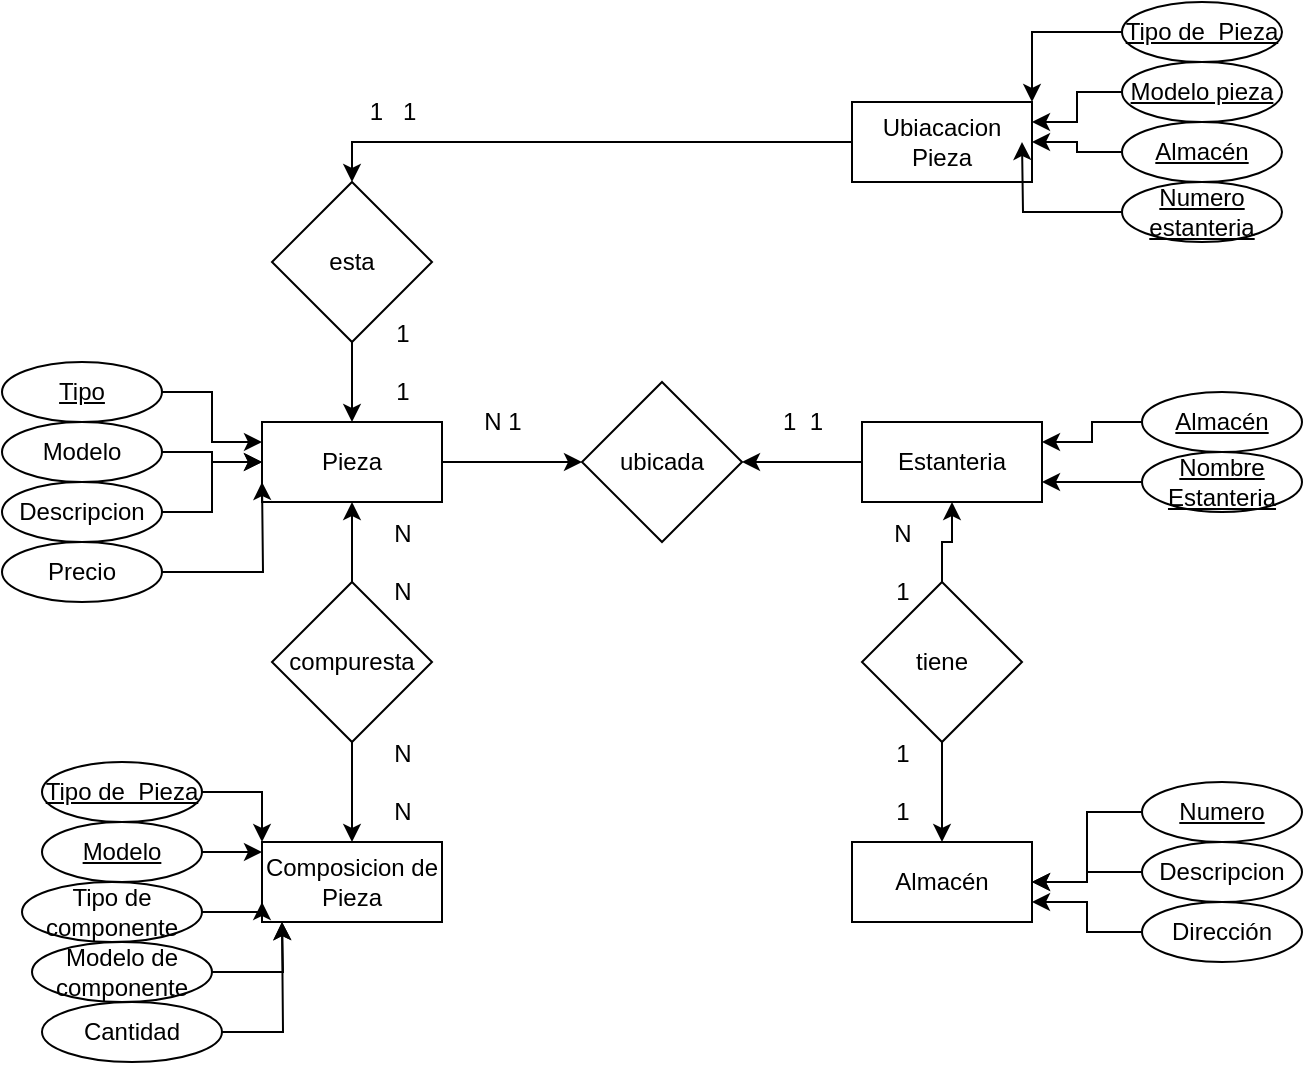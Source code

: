 <mxfile version="22.0.4" type="github">
  <diagram id="R2lEEEUBdFMjLlhIrx00" name="Page-1">
    <mxGraphModel dx="989" dy="626" grid="1" gridSize="10" guides="1" tooltips="1" connect="1" arrows="1" fold="1" page="1" pageScale="1" pageWidth="850" pageHeight="1100" math="0" shadow="0" extFonts="Permanent Marker^https://fonts.googleapis.com/css?family=Permanent+Marker">
      <root>
        <mxCell id="0" />
        <mxCell id="1" parent="0" />
        <mxCell id="xh8fS8dfF-U0uLq5ZPP6-56" style="edgeStyle=orthogonalEdgeStyle;rounded=0;orthogonalLoop=1;jettySize=auto;html=1;exitX=1;exitY=0.5;exitDx=0;exitDy=0;entryX=0;entryY=0.5;entryDx=0;entryDy=0;" parent="1" source="xh8fS8dfF-U0uLq5ZPP6-1" target="xh8fS8dfF-U0uLq5ZPP6-11" edge="1">
          <mxGeometry relative="1" as="geometry" />
        </mxCell>
        <mxCell id="xh8fS8dfF-U0uLq5ZPP6-1" value="Pieza" style="rounded=0;whiteSpace=wrap;html=1;" parent="1" vertex="1">
          <mxGeometry x="250" y="240" width="90" height="40" as="geometry" />
        </mxCell>
        <mxCell id="xh8fS8dfF-U0uLq5ZPP6-2" value="Composicion de Pieza" style="rounded=0;whiteSpace=wrap;html=1;" parent="1" vertex="1">
          <mxGeometry x="250" y="450" width="90" height="40" as="geometry" />
        </mxCell>
        <mxCell id="xh8fS8dfF-U0uLq5ZPP6-6" value="Almacén" style="rounded=0;whiteSpace=wrap;html=1;" parent="1" vertex="1">
          <mxGeometry x="545" y="450" width="90" height="40" as="geometry" />
        </mxCell>
        <mxCell id="xh8fS8dfF-U0uLq5ZPP6-57" style="edgeStyle=orthogonalEdgeStyle;rounded=0;orthogonalLoop=1;jettySize=auto;html=1;exitX=0;exitY=0.5;exitDx=0;exitDy=0;entryX=1;entryY=0.5;entryDx=0;entryDy=0;" parent="1" source="xh8fS8dfF-U0uLq5ZPP6-7" target="xh8fS8dfF-U0uLq5ZPP6-11" edge="1">
          <mxGeometry relative="1" as="geometry" />
        </mxCell>
        <mxCell id="xh8fS8dfF-U0uLq5ZPP6-7" value="Estanteria" style="rounded=0;whiteSpace=wrap;html=1;" parent="1" vertex="1">
          <mxGeometry x="550" y="240" width="90" height="40" as="geometry" />
        </mxCell>
        <mxCell id="xh8fS8dfF-U0uLq5ZPP6-66" style="edgeStyle=orthogonalEdgeStyle;rounded=0;orthogonalLoop=1;jettySize=auto;html=1;exitX=0;exitY=0.5;exitDx=0;exitDy=0;entryX=0.5;entryY=0;entryDx=0;entryDy=0;" parent="1" source="xh8fS8dfF-U0uLq5ZPP6-9" target="xh8fS8dfF-U0uLq5ZPP6-64" edge="1">
          <mxGeometry relative="1" as="geometry" />
        </mxCell>
        <mxCell id="xh8fS8dfF-U0uLq5ZPP6-9" value="Ubiacacion Pieza" style="rounded=0;whiteSpace=wrap;html=1;" parent="1" vertex="1">
          <mxGeometry x="545" y="80" width="90" height="40" as="geometry" />
        </mxCell>
        <mxCell id="xh8fS8dfF-U0uLq5ZPP6-59" style="edgeStyle=orthogonalEdgeStyle;rounded=0;orthogonalLoop=1;jettySize=auto;html=1;exitX=0.5;exitY=0;exitDx=0;exitDy=0;entryX=0.5;entryY=1;entryDx=0;entryDy=0;" parent="1" source="xh8fS8dfF-U0uLq5ZPP6-10" target="xh8fS8dfF-U0uLq5ZPP6-1" edge="1">
          <mxGeometry relative="1" as="geometry" />
        </mxCell>
        <mxCell id="xh8fS8dfF-U0uLq5ZPP6-60" style="edgeStyle=orthogonalEdgeStyle;rounded=0;orthogonalLoop=1;jettySize=auto;html=1;exitX=0.5;exitY=1;exitDx=0;exitDy=0;entryX=0.5;entryY=0;entryDx=0;entryDy=0;" parent="1" source="xh8fS8dfF-U0uLq5ZPP6-10" target="xh8fS8dfF-U0uLq5ZPP6-2" edge="1">
          <mxGeometry relative="1" as="geometry" />
        </mxCell>
        <mxCell id="xh8fS8dfF-U0uLq5ZPP6-10" value="compuresta" style="rhombus;whiteSpace=wrap;html=1;" parent="1" vertex="1">
          <mxGeometry x="255" y="320" width="80" height="80" as="geometry" />
        </mxCell>
        <mxCell id="xh8fS8dfF-U0uLq5ZPP6-11" value="ubicada" style="rhombus;whiteSpace=wrap;html=1;" parent="1" vertex="1">
          <mxGeometry x="410" y="220" width="80" height="80" as="geometry" />
        </mxCell>
        <mxCell id="xh8fS8dfF-U0uLq5ZPP6-61" style="edgeStyle=orthogonalEdgeStyle;rounded=0;orthogonalLoop=1;jettySize=auto;html=1;exitX=0.5;exitY=0;exitDx=0;exitDy=0;entryX=0.5;entryY=1;entryDx=0;entryDy=0;" parent="1" source="xh8fS8dfF-U0uLq5ZPP6-12" target="xh8fS8dfF-U0uLq5ZPP6-7" edge="1">
          <mxGeometry relative="1" as="geometry" />
        </mxCell>
        <mxCell id="xh8fS8dfF-U0uLq5ZPP6-62" style="edgeStyle=orthogonalEdgeStyle;rounded=0;orthogonalLoop=1;jettySize=auto;html=1;exitX=0.5;exitY=1;exitDx=0;exitDy=0;entryX=0.5;entryY=0;entryDx=0;entryDy=0;" parent="1" source="xh8fS8dfF-U0uLq5ZPP6-12" target="xh8fS8dfF-U0uLq5ZPP6-6" edge="1">
          <mxGeometry relative="1" as="geometry" />
        </mxCell>
        <mxCell id="xh8fS8dfF-U0uLq5ZPP6-12" value="tiene" style="rhombus;whiteSpace=wrap;html=1;" parent="1" vertex="1">
          <mxGeometry x="550" y="320" width="80" height="80" as="geometry" />
        </mxCell>
        <mxCell id="xh8fS8dfF-U0uLq5ZPP6-18" style="edgeStyle=orthogonalEdgeStyle;rounded=0;orthogonalLoop=1;jettySize=auto;html=1;exitX=1;exitY=0.5;exitDx=0;exitDy=0;entryX=0;entryY=0.25;entryDx=0;entryDy=0;" parent="1" source="xh8fS8dfF-U0uLq5ZPP6-14" target="xh8fS8dfF-U0uLq5ZPP6-1" edge="1">
          <mxGeometry relative="1" as="geometry" />
        </mxCell>
        <mxCell id="xh8fS8dfF-U0uLq5ZPP6-14" value="Tipo" style="ellipse;whiteSpace=wrap;html=1;fontStyle=4" parent="1" vertex="1">
          <mxGeometry x="120" y="210" width="80" height="30" as="geometry" />
        </mxCell>
        <mxCell id="xh8fS8dfF-U0uLq5ZPP6-19" style="edgeStyle=orthogonalEdgeStyle;rounded=0;orthogonalLoop=1;jettySize=auto;html=1;exitX=1;exitY=0.5;exitDx=0;exitDy=0;" parent="1" source="xh8fS8dfF-U0uLq5ZPP6-15" target="xh8fS8dfF-U0uLq5ZPP6-1" edge="1">
          <mxGeometry relative="1" as="geometry" />
        </mxCell>
        <mxCell id="xh8fS8dfF-U0uLq5ZPP6-15" value="Modelo" style="ellipse;whiteSpace=wrap;html=1;fontStyle=0" parent="1" vertex="1">
          <mxGeometry x="120" y="240" width="80" height="30" as="geometry" />
        </mxCell>
        <mxCell id="xh8fS8dfF-U0uLq5ZPP6-20" style="edgeStyle=orthogonalEdgeStyle;rounded=0;orthogonalLoop=1;jettySize=auto;html=1;exitX=1;exitY=0.5;exitDx=0;exitDy=0;" parent="1" source="xh8fS8dfF-U0uLq5ZPP6-16" target="xh8fS8dfF-U0uLq5ZPP6-1" edge="1">
          <mxGeometry relative="1" as="geometry" />
        </mxCell>
        <mxCell id="xh8fS8dfF-U0uLq5ZPP6-16" value="Descripcion" style="ellipse;whiteSpace=wrap;html=1;fontStyle=0" parent="1" vertex="1">
          <mxGeometry x="120" y="270" width="80" height="30" as="geometry" />
        </mxCell>
        <mxCell id="xh8fS8dfF-U0uLq5ZPP6-21" style="edgeStyle=orthogonalEdgeStyle;rounded=0;orthogonalLoop=1;jettySize=auto;html=1;exitX=1;exitY=0.5;exitDx=0;exitDy=0;" parent="1" source="xh8fS8dfF-U0uLq5ZPP6-17" edge="1">
          <mxGeometry relative="1" as="geometry">
            <mxPoint x="250" y="270" as="targetPoint" />
          </mxGeometry>
        </mxCell>
        <mxCell id="xh8fS8dfF-U0uLq5ZPP6-17" value="Precio" style="ellipse;whiteSpace=wrap;html=1;fontStyle=0" parent="1" vertex="1">
          <mxGeometry x="120" y="300" width="80" height="30" as="geometry" />
        </mxCell>
        <mxCell id="xh8fS8dfF-U0uLq5ZPP6-30" style="edgeStyle=orthogonalEdgeStyle;rounded=0;orthogonalLoop=1;jettySize=auto;html=1;exitX=1;exitY=0.5;exitDx=0;exitDy=0;entryX=0;entryY=0;entryDx=0;entryDy=0;" parent="1" source="xh8fS8dfF-U0uLq5ZPP6-22" target="xh8fS8dfF-U0uLq5ZPP6-2" edge="1">
          <mxGeometry relative="1" as="geometry" />
        </mxCell>
        <mxCell id="xh8fS8dfF-U0uLq5ZPP6-22" value="Tipo de&amp;nbsp; Pieza" style="ellipse;whiteSpace=wrap;html=1;fontStyle=4" parent="1" vertex="1">
          <mxGeometry x="140" y="410" width="80" height="30" as="geometry" />
        </mxCell>
        <mxCell id="xh8fS8dfF-U0uLq5ZPP6-31" style="edgeStyle=orthogonalEdgeStyle;rounded=0;orthogonalLoop=1;jettySize=auto;html=1;exitX=1;exitY=0.5;exitDx=0;exitDy=0;" parent="1" source="xh8fS8dfF-U0uLq5ZPP6-23" edge="1">
          <mxGeometry relative="1" as="geometry">
            <mxPoint x="250" y="455" as="targetPoint" />
          </mxGeometry>
        </mxCell>
        <mxCell id="xh8fS8dfF-U0uLq5ZPP6-23" value="Modelo" style="ellipse;whiteSpace=wrap;html=1;fontStyle=4" parent="1" vertex="1">
          <mxGeometry x="140" y="440" width="80" height="30" as="geometry" />
        </mxCell>
        <mxCell id="xh8fS8dfF-U0uLq5ZPP6-32" style="edgeStyle=orthogonalEdgeStyle;rounded=0;orthogonalLoop=1;jettySize=auto;html=1;exitX=1;exitY=0.5;exitDx=0;exitDy=0;entryX=0;entryY=0.75;entryDx=0;entryDy=0;" parent="1" source="xh8fS8dfF-U0uLq5ZPP6-24" target="xh8fS8dfF-U0uLq5ZPP6-2" edge="1">
          <mxGeometry relative="1" as="geometry" />
        </mxCell>
        <mxCell id="xh8fS8dfF-U0uLq5ZPP6-24" value="Tipo de componente" style="ellipse;whiteSpace=wrap;html=1;fontStyle=0" parent="1" vertex="1">
          <mxGeometry x="130" y="470" width="90" height="30" as="geometry" />
        </mxCell>
        <mxCell id="xh8fS8dfF-U0uLq5ZPP6-33" style="edgeStyle=orthogonalEdgeStyle;rounded=0;orthogonalLoop=1;jettySize=auto;html=1;exitX=1;exitY=0.5;exitDx=0;exitDy=0;" parent="1" source="xh8fS8dfF-U0uLq5ZPP6-27" edge="1">
          <mxGeometry relative="1" as="geometry">
            <mxPoint x="260" y="490" as="targetPoint" />
          </mxGeometry>
        </mxCell>
        <mxCell id="xh8fS8dfF-U0uLq5ZPP6-27" value="Modelo de componente" style="ellipse;whiteSpace=wrap;html=1;fontStyle=0" parent="1" vertex="1">
          <mxGeometry x="135" y="500" width="90" height="30" as="geometry" />
        </mxCell>
        <mxCell id="xh8fS8dfF-U0uLq5ZPP6-34" style="edgeStyle=orthogonalEdgeStyle;rounded=0;orthogonalLoop=1;jettySize=auto;html=1;exitX=1;exitY=0.5;exitDx=0;exitDy=0;" parent="1" source="xh8fS8dfF-U0uLq5ZPP6-28" edge="1">
          <mxGeometry relative="1" as="geometry">
            <mxPoint x="260" y="490" as="targetPoint" />
          </mxGeometry>
        </mxCell>
        <mxCell id="xh8fS8dfF-U0uLq5ZPP6-28" value="Cantidad" style="ellipse;whiteSpace=wrap;html=1;fontStyle=0" parent="1" vertex="1">
          <mxGeometry x="140" y="530" width="90" height="30" as="geometry" />
        </mxCell>
        <mxCell id="xh8fS8dfF-U0uLq5ZPP6-38" style="edgeStyle=orthogonalEdgeStyle;rounded=0;orthogonalLoop=1;jettySize=auto;html=1;entryX=1;entryY=0.5;entryDx=0;entryDy=0;" parent="1" source="xh8fS8dfF-U0uLq5ZPP6-35" target="xh8fS8dfF-U0uLq5ZPP6-6" edge="1">
          <mxGeometry relative="1" as="geometry" />
        </mxCell>
        <mxCell id="xh8fS8dfF-U0uLq5ZPP6-35" value="Numero" style="ellipse;whiteSpace=wrap;html=1;fontStyle=4" parent="1" vertex="1">
          <mxGeometry x="690" y="420" width="80" height="30" as="geometry" />
        </mxCell>
        <mxCell id="xh8fS8dfF-U0uLq5ZPP6-39" style="edgeStyle=orthogonalEdgeStyle;rounded=0;orthogonalLoop=1;jettySize=auto;html=1;entryX=1;entryY=0.5;entryDx=0;entryDy=0;" parent="1" source="xh8fS8dfF-U0uLq5ZPP6-36" target="xh8fS8dfF-U0uLq5ZPP6-6" edge="1">
          <mxGeometry relative="1" as="geometry" />
        </mxCell>
        <mxCell id="xh8fS8dfF-U0uLq5ZPP6-36" value="Descripcion" style="ellipse;whiteSpace=wrap;html=1;fontStyle=0" parent="1" vertex="1">
          <mxGeometry x="690" y="450" width="80" height="30" as="geometry" />
        </mxCell>
        <mxCell id="xh8fS8dfF-U0uLq5ZPP6-40" style="edgeStyle=orthogonalEdgeStyle;rounded=0;orthogonalLoop=1;jettySize=auto;html=1;entryX=1;entryY=0.75;entryDx=0;entryDy=0;" parent="1" source="xh8fS8dfF-U0uLq5ZPP6-37" target="xh8fS8dfF-U0uLq5ZPP6-6" edge="1">
          <mxGeometry relative="1" as="geometry" />
        </mxCell>
        <mxCell id="xh8fS8dfF-U0uLq5ZPP6-37" value="Dirección" style="ellipse;whiteSpace=wrap;html=1;fontStyle=0" parent="1" vertex="1">
          <mxGeometry x="690" y="480" width="80" height="30" as="geometry" />
        </mxCell>
        <mxCell id="xh8fS8dfF-U0uLq5ZPP6-43" style="edgeStyle=orthogonalEdgeStyle;rounded=0;orthogonalLoop=1;jettySize=auto;html=1;exitX=0;exitY=0.5;exitDx=0;exitDy=0;entryX=1;entryY=0.25;entryDx=0;entryDy=0;" parent="1" source="xh8fS8dfF-U0uLq5ZPP6-41" target="xh8fS8dfF-U0uLq5ZPP6-7" edge="1">
          <mxGeometry relative="1" as="geometry" />
        </mxCell>
        <mxCell id="xh8fS8dfF-U0uLq5ZPP6-41" value="Almacén" style="ellipse;whiteSpace=wrap;html=1;fontStyle=4" parent="1" vertex="1">
          <mxGeometry x="690" y="225" width="80" height="30" as="geometry" />
        </mxCell>
        <mxCell id="xh8fS8dfF-U0uLq5ZPP6-44" style="edgeStyle=orthogonalEdgeStyle;rounded=0;orthogonalLoop=1;jettySize=auto;html=1;exitX=0;exitY=0.5;exitDx=0;exitDy=0;entryX=1;entryY=0.75;entryDx=0;entryDy=0;" parent="1" source="xh8fS8dfF-U0uLq5ZPP6-42" target="xh8fS8dfF-U0uLq5ZPP6-7" edge="1">
          <mxGeometry relative="1" as="geometry" />
        </mxCell>
        <mxCell id="xh8fS8dfF-U0uLq5ZPP6-42" value="Nombre Estanteria" style="ellipse;whiteSpace=wrap;html=1;fontStyle=4" parent="1" vertex="1">
          <mxGeometry x="690" y="255" width="80" height="30" as="geometry" />
        </mxCell>
        <mxCell id="xh8fS8dfF-U0uLq5ZPP6-49" style="edgeStyle=orthogonalEdgeStyle;rounded=0;orthogonalLoop=1;jettySize=auto;html=1;exitX=0;exitY=0.5;exitDx=0;exitDy=0;entryX=1;entryY=0;entryDx=0;entryDy=0;" parent="1" source="xh8fS8dfF-U0uLq5ZPP6-45" target="xh8fS8dfF-U0uLq5ZPP6-9" edge="1">
          <mxGeometry relative="1" as="geometry" />
        </mxCell>
        <mxCell id="xh8fS8dfF-U0uLq5ZPP6-45" value="Tipo de&amp;nbsp; Pieza" style="ellipse;whiteSpace=wrap;html=1;fontStyle=4" parent="1" vertex="1">
          <mxGeometry x="680" y="30" width="80" height="30" as="geometry" />
        </mxCell>
        <mxCell id="xh8fS8dfF-U0uLq5ZPP6-50" style="edgeStyle=orthogonalEdgeStyle;rounded=0;orthogonalLoop=1;jettySize=auto;html=1;exitX=0;exitY=0.5;exitDx=0;exitDy=0;entryX=1;entryY=0.25;entryDx=0;entryDy=0;" parent="1" source="xh8fS8dfF-U0uLq5ZPP6-46" target="xh8fS8dfF-U0uLq5ZPP6-9" edge="1">
          <mxGeometry relative="1" as="geometry" />
        </mxCell>
        <mxCell id="xh8fS8dfF-U0uLq5ZPP6-46" value="Modelo pieza" style="ellipse;whiteSpace=wrap;html=1;fontStyle=4" parent="1" vertex="1">
          <mxGeometry x="680" y="60" width="80" height="30" as="geometry" />
        </mxCell>
        <mxCell id="xh8fS8dfF-U0uLq5ZPP6-52" style="edgeStyle=orthogonalEdgeStyle;rounded=0;orthogonalLoop=1;jettySize=auto;html=1;exitX=0;exitY=0.5;exitDx=0;exitDy=0;" parent="1" source="xh8fS8dfF-U0uLq5ZPP6-47" edge="1">
          <mxGeometry relative="1" as="geometry">
            <mxPoint x="630" y="100" as="targetPoint" />
          </mxGeometry>
        </mxCell>
        <mxCell id="xh8fS8dfF-U0uLq5ZPP6-47" value="Numero estanteria" style="ellipse;whiteSpace=wrap;html=1;fontStyle=4" parent="1" vertex="1">
          <mxGeometry x="680" y="120" width="80" height="30" as="geometry" />
        </mxCell>
        <mxCell id="xh8fS8dfF-U0uLq5ZPP6-51" style="edgeStyle=orthogonalEdgeStyle;rounded=0;orthogonalLoop=1;jettySize=auto;html=1;exitX=0;exitY=0.5;exitDx=0;exitDy=0;entryX=1;entryY=0.5;entryDx=0;entryDy=0;" parent="1" source="xh8fS8dfF-U0uLq5ZPP6-48" target="xh8fS8dfF-U0uLq5ZPP6-9" edge="1">
          <mxGeometry relative="1" as="geometry" />
        </mxCell>
        <mxCell id="xh8fS8dfF-U0uLq5ZPP6-48" value="Almacén" style="ellipse;whiteSpace=wrap;html=1;fontStyle=4" parent="1" vertex="1">
          <mxGeometry x="680" y="90" width="80" height="30" as="geometry" />
        </mxCell>
        <mxCell id="0JlPO-KFi4P3sTL9nTdN-1" style="edgeStyle=orthogonalEdgeStyle;rounded=0;orthogonalLoop=1;jettySize=auto;html=1;entryX=0.5;entryY=0;entryDx=0;entryDy=0;" edge="1" parent="1" source="xh8fS8dfF-U0uLq5ZPP6-64" target="xh8fS8dfF-U0uLq5ZPP6-1">
          <mxGeometry relative="1" as="geometry" />
        </mxCell>
        <mxCell id="xh8fS8dfF-U0uLq5ZPP6-64" value="esta" style="rhombus;whiteSpace=wrap;html=1;" parent="1" vertex="1">
          <mxGeometry x="255" y="120" width="80" height="80" as="geometry" />
        </mxCell>
        <mxCell id="0JlPO-KFi4P3sTL9nTdN-2" value="1&amp;nbsp; 1" style="text;html=1;align=center;verticalAlign=middle;resizable=0;points=[];autosize=1;strokeColor=none;fillColor=none;" vertex="1" parent="1">
          <mxGeometry x="500" y="225" width="40" height="30" as="geometry" />
        </mxCell>
        <mxCell id="0JlPO-KFi4P3sTL9nTdN-3" value="N 1" style="text;html=1;align=center;verticalAlign=middle;resizable=0;points=[];autosize=1;strokeColor=none;fillColor=none;" vertex="1" parent="1">
          <mxGeometry x="350" y="225" width="40" height="30" as="geometry" />
        </mxCell>
        <mxCell id="0JlPO-KFi4P3sTL9nTdN-4" value="1&lt;br&gt;&lt;br&gt;1" style="text;html=1;align=center;verticalAlign=middle;resizable=0;points=[];autosize=1;strokeColor=none;fillColor=none;" vertex="1" parent="1">
          <mxGeometry x="555" y="390" width="30" height="60" as="geometry" />
        </mxCell>
        <mxCell id="0JlPO-KFi4P3sTL9nTdN-5" value="N&lt;br&gt;&lt;br&gt;1" style="text;html=1;align=center;verticalAlign=middle;resizable=0;points=[];autosize=1;strokeColor=none;fillColor=none;" vertex="1" parent="1">
          <mxGeometry x="555" y="280" width="30" height="60" as="geometry" />
        </mxCell>
        <mxCell id="0JlPO-KFi4P3sTL9nTdN-6" value="N&lt;br&gt;&lt;br&gt;N" style="text;html=1;align=center;verticalAlign=middle;resizable=0;points=[];autosize=1;strokeColor=none;fillColor=none;" vertex="1" parent="1">
          <mxGeometry x="305" y="390" width="30" height="60" as="geometry" />
        </mxCell>
        <mxCell id="0JlPO-KFi4P3sTL9nTdN-7" value="N&lt;br&gt;&lt;br&gt;N" style="text;html=1;align=center;verticalAlign=middle;resizable=0;points=[];autosize=1;strokeColor=none;fillColor=none;" vertex="1" parent="1">
          <mxGeometry x="305" y="280" width="30" height="60" as="geometry" />
        </mxCell>
        <mxCell id="0JlPO-KFi4P3sTL9nTdN-8" value="&lt;div&gt;1&lt;/div&gt;&lt;div&gt;&lt;br&gt;&lt;/div&gt;&lt;div&gt;1&lt;br&gt;&lt;/div&gt;" style="text;html=1;align=center;verticalAlign=middle;resizable=0;points=[];autosize=1;strokeColor=none;fillColor=none;" vertex="1" parent="1">
          <mxGeometry x="305" y="180" width="30" height="60" as="geometry" />
        </mxCell>
        <mxCell id="0JlPO-KFi4P3sTL9nTdN-9" value="1&amp;nbsp;&amp;nbsp; 1" style="text;html=1;align=center;verticalAlign=middle;resizable=0;points=[];autosize=1;strokeColor=none;fillColor=none;" vertex="1" parent="1">
          <mxGeometry x="290" y="70" width="50" height="30" as="geometry" />
        </mxCell>
      </root>
    </mxGraphModel>
  </diagram>
</mxfile>

